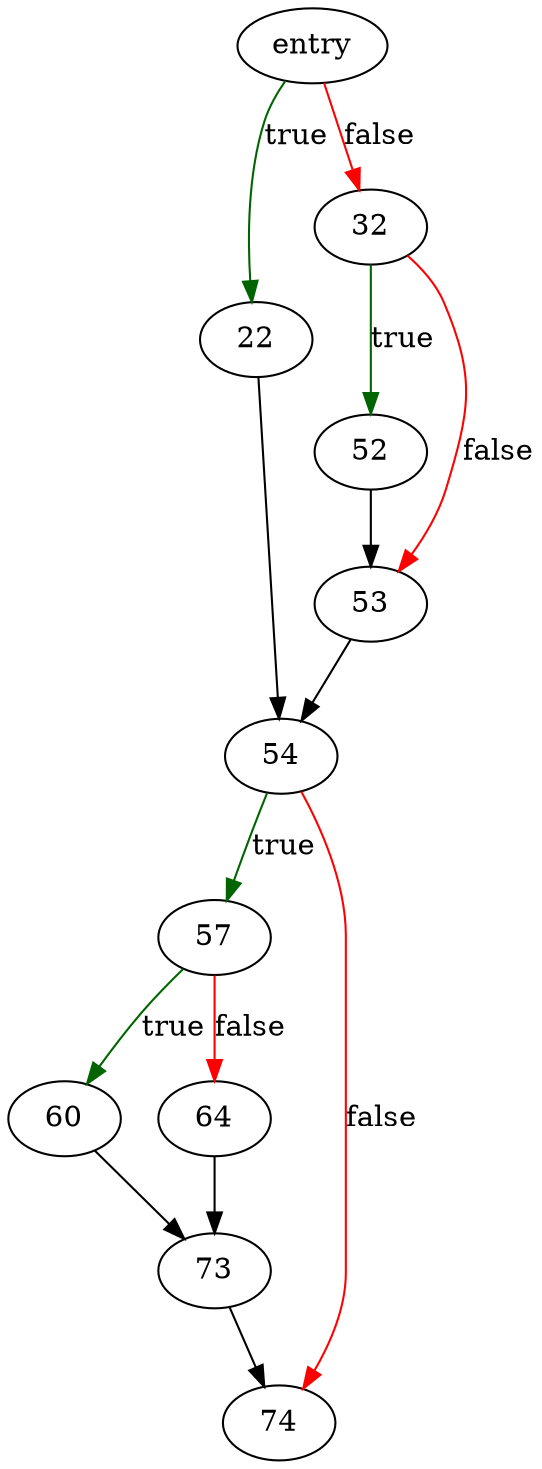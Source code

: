digraph "readDbPage" {
	// Node definitions.
	2 [label=entry];
	22;
	32;
	52;
	53;
	54;
	57;
	60;
	64;
	73;
	74;

	// Edge definitions.
	2 -> 22 [
		color=darkgreen
		label=true
	];
	2 -> 32 [
		color=red
		label=false
	];
	22 -> 54;
	32 -> 52 [
		color=darkgreen
		label=true
	];
	32 -> 53 [
		color=red
		label=false
	];
	52 -> 53;
	53 -> 54;
	54 -> 57 [
		color=darkgreen
		label=true
	];
	54 -> 74 [
		color=red
		label=false
	];
	57 -> 60 [
		color=darkgreen
		label=true
	];
	57 -> 64 [
		color=red
		label=false
	];
	60 -> 73;
	64 -> 73;
	73 -> 74;
}